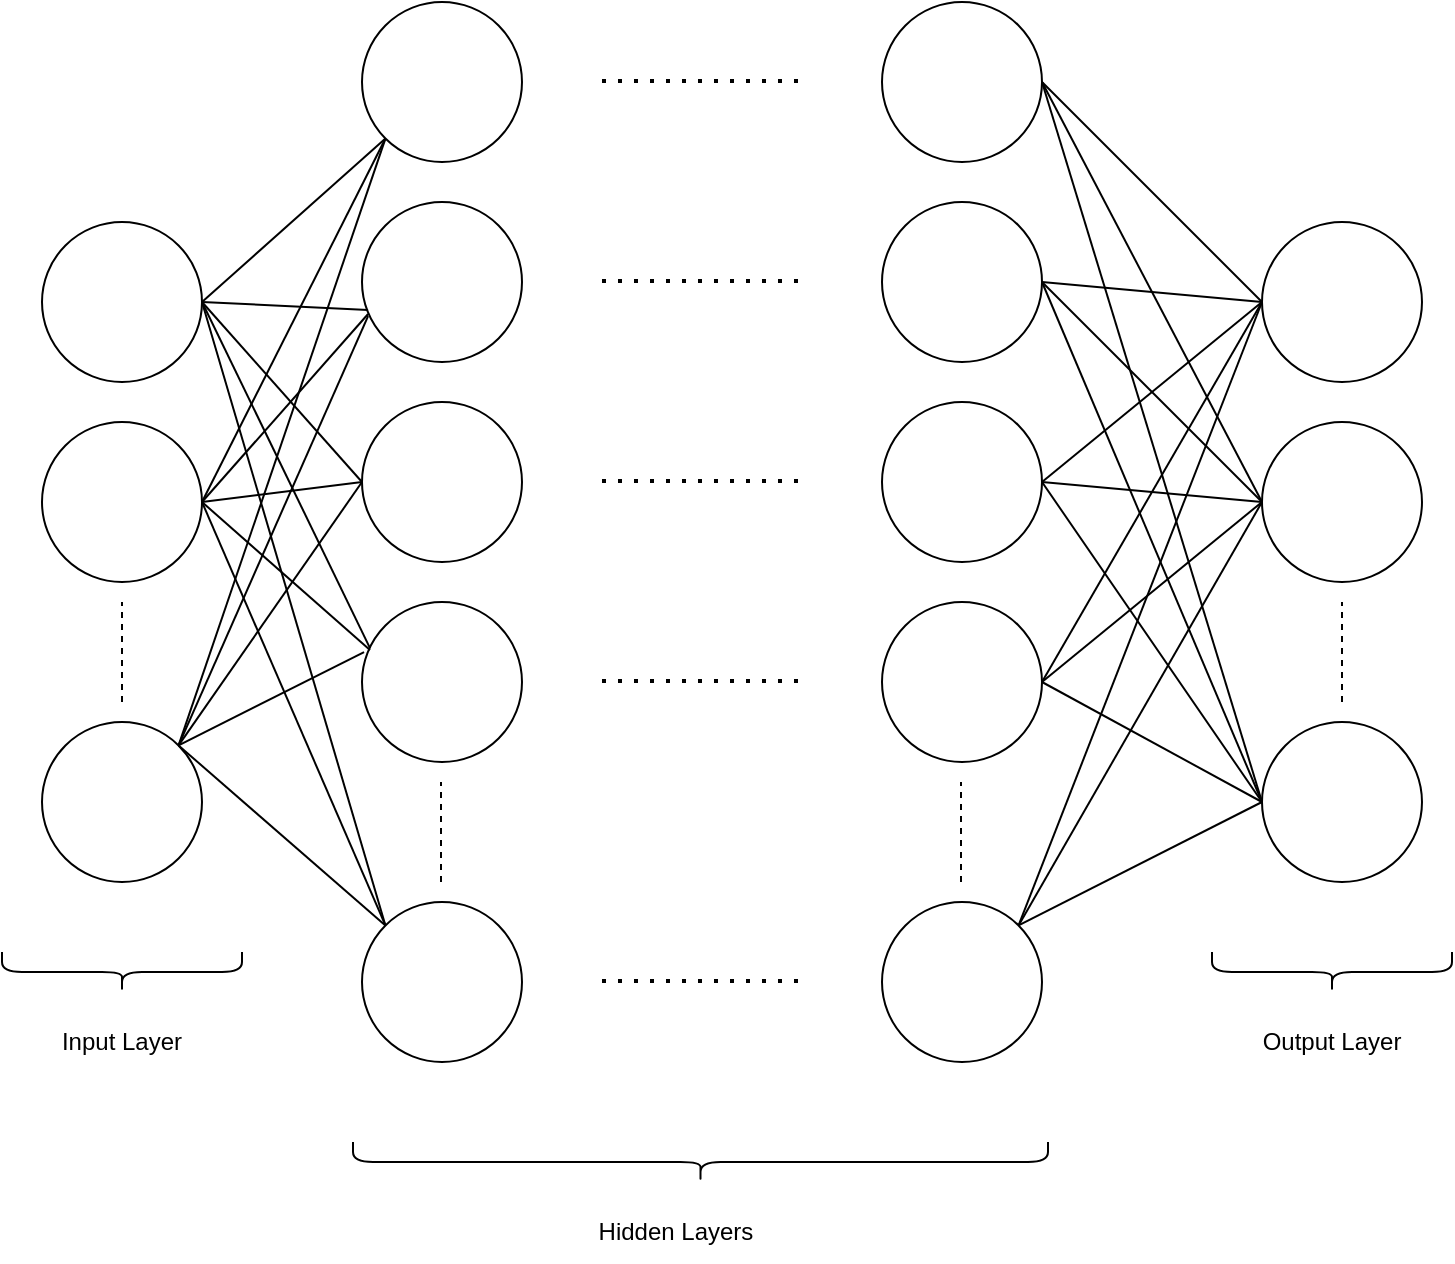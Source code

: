 <mxfile version="21.0.2" type="github">
  <diagram name="Strona-1" id="pCYO-B3yatbEwMQIHyl5">
    <mxGraphModel dx="1394" dy="766" grid="0" gridSize="10" guides="1" tooltips="1" connect="1" arrows="1" fold="1" page="1" pageScale="1" pageWidth="827" pageHeight="1169" math="0" shadow="0">
      <root>
        <mxCell id="0" />
        <mxCell id="1" parent="0" />
        <mxCell id="n4thcdciaZ63eMLzYOiJ-1" value="" style="ellipse;whiteSpace=wrap;html=1;aspect=fixed;" parent="1" vertex="1">
          <mxGeometry x="94" y="267" width="80" height="80" as="geometry" />
        </mxCell>
        <mxCell id="n4thcdciaZ63eMLzYOiJ-2" value="" style="ellipse;whiteSpace=wrap;html=1;aspect=fixed;" parent="1" vertex="1">
          <mxGeometry x="94" y="417" width="80" height="80" as="geometry" />
        </mxCell>
        <mxCell id="n4thcdciaZ63eMLzYOiJ-3" value="" style="endArrow=none;dashed=1;html=1;rounded=0;" parent="1" edge="1">
          <mxGeometry width="50" height="50" relative="1" as="geometry">
            <mxPoint x="134" y="407" as="sourcePoint" />
            <mxPoint x="134" y="357" as="targetPoint" />
          </mxGeometry>
        </mxCell>
        <mxCell id="n4thcdciaZ63eMLzYOiJ-4" value="" style="ellipse;whiteSpace=wrap;html=1;aspect=fixed;" parent="1" vertex="1">
          <mxGeometry x="94" y="167" width="80" height="80" as="geometry" />
        </mxCell>
        <mxCell id="n4thcdciaZ63eMLzYOiJ-5" value="" style="ellipse;whiteSpace=wrap;html=1;aspect=fixed;" parent="1" vertex="1">
          <mxGeometry x="254" y="57" width="80" height="80" as="geometry" />
        </mxCell>
        <mxCell id="n4thcdciaZ63eMLzYOiJ-6" value="" style="ellipse;whiteSpace=wrap;html=1;aspect=fixed;" parent="1" vertex="1">
          <mxGeometry x="254" y="157" width="80" height="80" as="geometry" />
        </mxCell>
        <mxCell id="n4thcdciaZ63eMLzYOiJ-7" value="" style="ellipse;whiteSpace=wrap;html=1;aspect=fixed;" parent="1" vertex="1">
          <mxGeometry x="254" y="257" width="80" height="80" as="geometry" />
        </mxCell>
        <mxCell id="n4thcdciaZ63eMLzYOiJ-8" value="" style="ellipse;whiteSpace=wrap;html=1;aspect=fixed;" parent="1" vertex="1">
          <mxGeometry x="254" y="357" width="80" height="80" as="geometry" />
        </mxCell>
        <mxCell id="n4thcdciaZ63eMLzYOiJ-9" value="" style="endArrow=none;dashed=1;html=1;rounded=0;" parent="1" edge="1">
          <mxGeometry width="50" height="50" relative="1" as="geometry">
            <mxPoint x="293.5" y="497" as="sourcePoint" />
            <mxPoint x="293.5" y="447" as="targetPoint" />
          </mxGeometry>
        </mxCell>
        <mxCell id="n4thcdciaZ63eMLzYOiJ-10" value="" style="ellipse;whiteSpace=wrap;html=1;aspect=fixed;" parent="1" vertex="1">
          <mxGeometry x="254" y="507" width="80" height="80" as="geometry" />
        </mxCell>
        <mxCell id="n4thcdciaZ63eMLzYOiJ-11" value="" style="endArrow=none;html=1;rounded=0;entryX=0;entryY=1;entryDx=0;entryDy=0;exitX=1;exitY=0.5;exitDx=0;exitDy=0;" parent="1" source="n4thcdciaZ63eMLzYOiJ-4" target="n4thcdciaZ63eMLzYOiJ-5" edge="1">
          <mxGeometry width="50" height="50" relative="1" as="geometry">
            <mxPoint x="174" y="257" as="sourcePoint" />
            <mxPoint x="244" y="127" as="targetPoint" />
          </mxGeometry>
        </mxCell>
        <mxCell id="n4thcdciaZ63eMLzYOiJ-12" value="" style="endArrow=none;html=1;rounded=0;entryX=0.038;entryY=0.675;entryDx=0;entryDy=0;exitX=1;exitY=0.5;exitDx=0;exitDy=0;entryPerimeter=0;" parent="1" source="n4thcdciaZ63eMLzYOiJ-4" target="n4thcdciaZ63eMLzYOiJ-6" edge="1">
          <mxGeometry width="50" height="50" relative="1" as="geometry">
            <mxPoint x="182" y="279" as="sourcePoint" />
            <mxPoint x="276" y="135" as="targetPoint" />
          </mxGeometry>
        </mxCell>
        <mxCell id="n4thcdciaZ63eMLzYOiJ-13" value="" style="endArrow=none;html=1;rounded=0;entryX=0;entryY=0.5;entryDx=0;entryDy=0;exitX=1;exitY=0.5;exitDx=0;exitDy=0;" parent="1" source="n4thcdciaZ63eMLzYOiJ-4" target="n4thcdciaZ63eMLzYOiJ-7" edge="1">
          <mxGeometry width="50" height="50" relative="1" as="geometry">
            <mxPoint x="192" y="289" as="sourcePoint" />
            <mxPoint x="286" y="145" as="targetPoint" />
          </mxGeometry>
        </mxCell>
        <mxCell id="n4thcdciaZ63eMLzYOiJ-15" value="" style="endArrow=none;html=1;rounded=0;exitX=1;exitY=0.5;exitDx=0;exitDy=0;entryX=0.05;entryY=0.288;entryDx=0;entryDy=0;entryPerimeter=0;" parent="1" source="n4thcdciaZ63eMLzYOiJ-4" target="n4thcdciaZ63eMLzYOiJ-8" edge="1">
          <mxGeometry width="50" height="50" relative="1" as="geometry">
            <mxPoint x="194" y="307" as="sourcePoint" />
            <mxPoint x="254" y="387" as="targetPoint" />
          </mxGeometry>
        </mxCell>
        <mxCell id="n4thcdciaZ63eMLzYOiJ-16" value="" style="endArrow=none;html=1;rounded=0;exitX=1;exitY=0.5;exitDx=0;exitDy=0;entryX=0;entryY=0;entryDx=0;entryDy=0;" parent="1" source="n4thcdciaZ63eMLzYOiJ-4" target="n4thcdciaZ63eMLzYOiJ-10" edge="1">
          <mxGeometry width="50" height="50" relative="1" as="geometry">
            <mxPoint x="204" y="317" as="sourcePoint" />
            <mxPoint x="280" y="509" as="targetPoint" />
          </mxGeometry>
        </mxCell>
        <mxCell id="n4thcdciaZ63eMLzYOiJ-17" value="" style="endArrow=none;html=1;rounded=0;entryX=0;entryY=1;entryDx=0;entryDy=0;exitX=1;exitY=0.5;exitDx=0;exitDy=0;" parent="1" source="n4thcdciaZ63eMLzYOiJ-1" target="n4thcdciaZ63eMLzYOiJ-5" edge="1">
          <mxGeometry width="50" height="50" relative="1" as="geometry">
            <mxPoint x="194" y="307" as="sourcePoint" />
            <mxPoint x="276" y="135" as="targetPoint" />
          </mxGeometry>
        </mxCell>
        <mxCell id="n4thcdciaZ63eMLzYOiJ-18" value="" style="endArrow=none;html=1;rounded=0;exitX=1;exitY=0.5;exitDx=0;exitDy=0;entryX=0.038;entryY=0.7;entryDx=0;entryDy=0;entryPerimeter=0;" parent="1" source="n4thcdciaZ63eMLzYOiJ-1" target="n4thcdciaZ63eMLzYOiJ-6" edge="1">
          <mxGeometry width="50" height="50" relative="1" as="geometry">
            <mxPoint x="204" y="317" as="sourcePoint" />
            <mxPoint x="254" y="237" as="targetPoint" />
          </mxGeometry>
        </mxCell>
        <mxCell id="n4thcdciaZ63eMLzYOiJ-21" value="" style="endArrow=none;dashed=1;html=1;dashPattern=1 3;strokeWidth=2;rounded=0;" parent="1" edge="1">
          <mxGeometry width="50" height="50" relative="1" as="geometry">
            <mxPoint x="374" y="96.5" as="sourcePoint" />
            <mxPoint x="474" y="96.5" as="targetPoint" />
          </mxGeometry>
        </mxCell>
        <mxCell id="n4thcdciaZ63eMLzYOiJ-23" value="" style="endArrow=none;dashed=1;html=1;dashPattern=1 3;strokeWidth=2;rounded=0;" parent="1" edge="1">
          <mxGeometry width="50" height="50" relative="1" as="geometry">
            <mxPoint x="374" y="196.5" as="sourcePoint" />
            <mxPoint x="474" y="196.5" as="targetPoint" />
          </mxGeometry>
        </mxCell>
        <mxCell id="n4thcdciaZ63eMLzYOiJ-24" value="" style="endArrow=none;dashed=1;html=1;dashPattern=1 3;strokeWidth=2;rounded=0;" parent="1" edge="1">
          <mxGeometry width="50" height="50" relative="1" as="geometry">
            <mxPoint x="374" y="296.5" as="sourcePoint" />
            <mxPoint x="474" y="296.5" as="targetPoint" />
          </mxGeometry>
        </mxCell>
        <mxCell id="n4thcdciaZ63eMLzYOiJ-25" value="" style="endArrow=none;dashed=1;html=1;dashPattern=1 3;strokeWidth=2;rounded=0;" parent="1" edge="1">
          <mxGeometry width="50" height="50" relative="1" as="geometry">
            <mxPoint x="374" y="396.5" as="sourcePoint" />
            <mxPoint x="474" y="396.5" as="targetPoint" />
          </mxGeometry>
        </mxCell>
        <mxCell id="n4thcdciaZ63eMLzYOiJ-26" value="" style="endArrow=none;dashed=1;html=1;dashPattern=1 3;strokeWidth=2;rounded=0;" parent="1" edge="1">
          <mxGeometry width="50" height="50" relative="1" as="geometry">
            <mxPoint x="374" y="546.5" as="sourcePoint" />
            <mxPoint x="474" y="546.5" as="targetPoint" />
          </mxGeometry>
        </mxCell>
        <mxCell id="n4thcdciaZ63eMLzYOiJ-27" value="" style="ellipse;whiteSpace=wrap;html=1;aspect=fixed;" parent="1" vertex="1">
          <mxGeometry x="514" y="57" width="80" height="80" as="geometry" />
        </mxCell>
        <mxCell id="n4thcdciaZ63eMLzYOiJ-28" value="" style="ellipse;whiteSpace=wrap;html=1;aspect=fixed;" parent="1" vertex="1">
          <mxGeometry x="514" y="157" width="80" height="80" as="geometry" />
        </mxCell>
        <mxCell id="n4thcdciaZ63eMLzYOiJ-29" value="" style="ellipse;whiteSpace=wrap;html=1;aspect=fixed;" parent="1" vertex="1">
          <mxGeometry x="514" y="257" width="80" height="80" as="geometry" />
        </mxCell>
        <mxCell id="n4thcdciaZ63eMLzYOiJ-30" value="" style="ellipse;whiteSpace=wrap;html=1;aspect=fixed;" parent="1" vertex="1">
          <mxGeometry x="514" y="357" width="80" height="80" as="geometry" />
        </mxCell>
        <mxCell id="n4thcdciaZ63eMLzYOiJ-31" value="" style="endArrow=none;dashed=1;html=1;rounded=0;" parent="1" edge="1">
          <mxGeometry width="50" height="50" relative="1" as="geometry">
            <mxPoint x="553.5" y="497" as="sourcePoint" />
            <mxPoint x="553.5" y="447" as="targetPoint" />
          </mxGeometry>
        </mxCell>
        <mxCell id="n4thcdciaZ63eMLzYOiJ-32" value="" style="ellipse;whiteSpace=wrap;html=1;aspect=fixed;" parent="1" vertex="1">
          <mxGeometry x="514" y="507" width="80" height="80" as="geometry" />
        </mxCell>
        <mxCell id="n4thcdciaZ63eMLzYOiJ-33" value="" style="ellipse;whiteSpace=wrap;html=1;aspect=fixed;" parent="1" vertex="1">
          <mxGeometry x="704" y="267" width="80" height="80" as="geometry" />
        </mxCell>
        <mxCell id="n4thcdciaZ63eMLzYOiJ-34" value="" style="ellipse;whiteSpace=wrap;html=1;aspect=fixed;" parent="1" vertex="1">
          <mxGeometry x="704" y="417" width="80" height="80" as="geometry" />
        </mxCell>
        <mxCell id="n4thcdciaZ63eMLzYOiJ-35" value="" style="endArrow=none;dashed=1;html=1;rounded=0;" parent="1" edge="1">
          <mxGeometry width="50" height="50" relative="1" as="geometry">
            <mxPoint x="744" y="407" as="sourcePoint" />
            <mxPoint x="744" y="357" as="targetPoint" />
          </mxGeometry>
        </mxCell>
        <mxCell id="n4thcdciaZ63eMLzYOiJ-36" value="" style="ellipse;whiteSpace=wrap;html=1;aspect=fixed;" parent="1" vertex="1">
          <mxGeometry x="704" y="167" width="80" height="80" as="geometry" />
        </mxCell>
        <mxCell id="n4thcdciaZ63eMLzYOiJ-37" value="" style="endArrow=none;html=1;rounded=0;entryX=0;entryY=0.5;entryDx=0;entryDy=0;exitX=1;exitY=0.5;exitDx=0;exitDy=0;" parent="1" source="n4thcdciaZ63eMLzYOiJ-1" target="n4thcdciaZ63eMLzYOiJ-7" edge="1">
          <mxGeometry width="50" height="50" relative="1" as="geometry">
            <mxPoint x="454" y="437" as="sourcePoint" />
            <mxPoint x="504" y="387" as="targetPoint" />
          </mxGeometry>
        </mxCell>
        <mxCell id="n4thcdciaZ63eMLzYOiJ-38" value="" style="endArrow=none;html=1;rounded=0;exitX=1;exitY=0.5;exitDx=0;exitDy=0;entryX=0.05;entryY=0.3;entryDx=0;entryDy=0;entryPerimeter=0;" parent="1" source="n4thcdciaZ63eMLzYOiJ-1" target="n4thcdciaZ63eMLzYOiJ-8" edge="1">
          <mxGeometry width="50" height="50" relative="1" as="geometry">
            <mxPoint x="454" y="437" as="sourcePoint" />
            <mxPoint x="224" y="387" as="targetPoint" />
          </mxGeometry>
        </mxCell>
        <mxCell id="n4thcdciaZ63eMLzYOiJ-39" value="" style="endArrow=none;html=1;rounded=0;entryX=0;entryY=0;entryDx=0;entryDy=0;" parent="1" target="n4thcdciaZ63eMLzYOiJ-10" edge="1">
          <mxGeometry width="50" height="50" relative="1" as="geometry">
            <mxPoint x="174" y="307" as="sourcePoint" />
            <mxPoint x="264" y="517" as="targetPoint" />
          </mxGeometry>
        </mxCell>
        <mxCell id="n4thcdciaZ63eMLzYOiJ-40" value="" style="endArrow=none;html=1;rounded=0;entryX=0;entryY=0.5;entryDx=0;entryDy=0;exitX=1;exitY=0.5;exitDx=0;exitDy=0;" parent="1" source="n4thcdciaZ63eMLzYOiJ-27" target="n4thcdciaZ63eMLzYOiJ-36" edge="1">
          <mxGeometry width="50" height="50" relative="1" as="geometry">
            <mxPoint x="454" y="437" as="sourcePoint" />
            <mxPoint x="504" y="387" as="targetPoint" />
          </mxGeometry>
        </mxCell>
        <mxCell id="n4thcdciaZ63eMLzYOiJ-41" value="" style="endArrow=none;html=1;rounded=0;entryX=0;entryY=0.5;entryDx=0;entryDy=0;exitX=1;exitY=0.5;exitDx=0;exitDy=0;" parent="1" source="n4thcdciaZ63eMLzYOiJ-28" target="n4thcdciaZ63eMLzYOiJ-36" edge="1">
          <mxGeometry width="50" height="50" relative="1" as="geometry">
            <mxPoint x="464" y="447" as="sourcePoint" />
            <mxPoint x="514" y="397" as="targetPoint" />
          </mxGeometry>
        </mxCell>
        <mxCell id="n4thcdciaZ63eMLzYOiJ-42" value="" style="endArrow=none;html=1;rounded=0;exitX=1;exitY=0.5;exitDx=0;exitDy=0;" parent="1" source="n4thcdciaZ63eMLzYOiJ-29" edge="1">
          <mxGeometry width="50" height="50" relative="1" as="geometry">
            <mxPoint x="474" y="457" as="sourcePoint" />
            <mxPoint x="704" y="207" as="targetPoint" />
          </mxGeometry>
        </mxCell>
        <mxCell id="n4thcdciaZ63eMLzYOiJ-43" value="" style="endArrow=none;html=1;rounded=0;exitX=1;exitY=0.5;exitDx=0;exitDy=0;" parent="1" source="n4thcdciaZ63eMLzYOiJ-30" edge="1">
          <mxGeometry width="50" height="50" relative="1" as="geometry">
            <mxPoint x="484" y="467" as="sourcePoint" />
            <mxPoint x="704" y="207" as="targetPoint" />
          </mxGeometry>
        </mxCell>
        <mxCell id="n4thcdciaZ63eMLzYOiJ-44" value="" style="endArrow=none;html=1;rounded=0;entryX=0;entryY=0.5;entryDx=0;entryDy=0;exitX=1;exitY=0.5;exitDx=0;exitDy=0;" parent="1" source="n4thcdciaZ63eMLzYOiJ-27" target="n4thcdciaZ63eMLzYOiJ-33" edge="1">
          <mxGeometry width="50" height="50" relative="1" as="geometry">
            <mxPoint x="494" y="477" as="sourcePoint" />
            <mxPoint x="544" y="427" as="targetPoint" />
          </mxGeometry>
        </mxCell>
        <mxCell id="n4thcdciaZ63eMLzYOiJ-45" value="" style="endArrow=none;html=1;rounded=0;entryX=0;entryY=0.5;entryDx=0;entryDy=0;exitX=1;exitY=0.5;exitDx=0;exitDy=0;" parent="1" source="n4thcdciaZ63eMLzYOiJ-28" target="n4thcdciaZ63eMLzYOiJ-33" edge="1">
          <mxGeometry width="50" height="50" relative="1" as="geometry">
            <mxPoint x="504" y="487" as="sourcePoint" />
            <mxPoint x="554" y="437" as="targetPoint" />
          </mxGeometry>
        </mxCell>
        <mxCell id="n4thcdciaZ63eMLzYOiJ-46" value="" style="endArrow=none;html=1;rounded=0;exitX=1;exitY=0.5;exitDx=0;exitDy=0;" parent="1" source="n4thcdciaZ63eMLzYOiJ-29" edge="1">
          <mxGeometry width="50" height="50" relative="1" as="geometry">
            <mxPoint x="514" y="497" as="sourcePoint" />
            <mxPoint x="704" y="307" as="targetPoint" />
          </mxGeometry>
        </mxCell>
        <mxCell id="n4thcdciaZ63eMLzYOiJ-47" value="" style="endArrow=none;html=1;rounded=0;" parent="1" edge="1">
          <mxGeometry width="50" height="50" relative="1" as="geometry">
            <mxPoint x="594" y="397" as="sourcePoint" />
            <mxPoint x="704" y="307" as="targetPoint" />
          </mxGeometry>
        </mxCell>
        <mxCell id="n4thcdciaZ63eMLzYOiJ-48" value="" style="endArrow=none;html=1;rounded=0;entryX=0;entryY=0.5;entryDx=0;entryDy=0;exitX=1;exitY=0.5;exitDx=0;exitDy=0;" parent="1" source="n4thcdciaZ63eMLzYOiJ-27" target="n4thcdciaZ63eMLzYOiJ-34" edge="1">
          <mxGeometry width="50" height="50" relative="1" as="geometry">
            <mxPoint x="594" y="107" as="sourcePoint" />
            <mxPoint x="584" y="467" as="targetPoint" />
          </mxGeometry>
        </mxCell>
        <mxCell id="n4thcdciaZ63eMLzYOiJ-49" value="" style="endArrow=none;html=1;rounded=0;exitX=1;exitY=0.5;exitDx=0;exitDy=0;" parent="1" source="n4thcdciaZ63eMLzYOiJ-28" edge="1">
          <mxGeometry width="50" height="50" relative="1" as="geometry">
            <mxPoint x="544" y="527" as="sourcePoint" />
            <mxPoint x="704" y="457" as="targetPoint" />
          </mxGeometry>
        </mxCell>
        <mxCell id="n4thcdciaZ63eMLzYOiJ-50" value="" style="endArrow=none;html=1;rounded=0;exitX=1;exitY=0.5;exitDx=0;exitDy=0;" parent="1" source="n4thcdciaZ63eMLzYOiJ-29" edge="1">
          <mxGeometry width="50" height="50" relative="1" as="geometry">
            <mxPoint x="554" y="537" as="sourcePoint" />
            <mxPoint x="704" y="457" as="targetPoint" />
          </mxGeometry>
        </mxCell>
        <mxCell id="n4thcdciaZ63eMLzYOiJ-51" value="" style="endArrow=none;html=1;rounded=0;" parent="1" edge="1">
          <mxGeometry width="50" height="50" relative="1" as="geometry">
            <mxPoint x="594" y="397" as="sourcePoint" />
            <mxPoint x="704" y="457" as="targetPoint" />
          </mxGeometry>
        </mxCell>
        <mxCell id="n4thcdciaZ63eMLzYOiJ-52" value="" style="endArrow=none;html=1;rounded=0;exitX=1;exitY=0;exitDx=0;exitDy=0;" parent="1" source="n4thcdciaZ63eMLzYOiJ-32" edge="1">
          <mxGeometry width="50" height="50" relative="1" as="geometry">
            <mxPoint x="574" y="557" as="sourcePoint" />
            <mxPoint x="704" y="457" as="targetPoint" />
          </mxGeometry>
        </mxCell>
        <mxCell id="n4thcdciaZ63eMLzYOiJ-53" value="" style="endArrow=none;html=1;rounded=0;exitX=1;exitY=0;exitDx=0;exitDy=0;" parent="1" source="n4thcdciaZ63eMLzYOiJ-32" edge="1">
          <mxGeometry width="50" height="50" relative="1" as="geometry">
            <mxPoint x="584" y="567" as="sourcePoint" />
            <mxPoint x="704" y="307" as="targetPoint" />
          </mxGeometry>
        </mxCell>
        <mxCell id="n4thcdciaZ63eMLzYOiJ-56" value="" style="endArrow=none;html=1;rounded=0;entryX=0;entryY=0.5;entryDx=0;entryDy=0;exitX=1;exitY=0;exitDx=0;exitDy=0;" parent="1" source="n4thcdciaZ63eMLzYOiJ-32" target="n4thcdciaZ63eMLzYOiJ-36" edge="1">
          <mxGeometry width="50" height="50" relative="1" as="geometry">
            <mxPoint x="594" y="577" as="sourcePoint" />
            <mxPoint x="644" y="527" as="targetPoint" />
          </mxGeometry>
        </mxCell>
        <mxCell id="n4thcdciaZ63eMLzYOiJ-57" value="" style="endArrow=none;html=1;rounded=0;entryX=1;entryY=0;entryDx=0;entryDy=0;exitX=0;exitY=1;exitDx=0;exitDy=0;" parent="1" source="n4thcdciaZ63eMLzYOiJ-5" target="n4thcdciaZ63eMLzYOiJ-2" edge="1">
          <mxGeometry width="50" height="50" relative="1" as="geometry">
            <mxPoint x="604" y="587" as="sourcePoint" />
            <mxPoint x="654" y="537" as="targetPoint" />
          </mxGeometry>
        </mxCell>
        <mxCell id="n4thcdciaZ63eMLzYOiJ-58" value="" style="endArrow=none;html=1;rounded=0;exitX=1;exitY=0;exitDx=0;exitDy=0;entryX=0.038;entryY=0.713;entryDx=0;entryDy=0;entryPerimeter=0;" parent="1" source="n4thcdciaZ63eMLzYOiJ-2" target="n4thcdciaZ63eMLzYOiJ-6" edge="1">
          <mxGeometry width="50" height="50" relative="1" as="geometry">
            <mxPoint x="614" y="597" as="sourcePoint" />
            <mxPoint x="664" y="547" as="targetPoint" />
          </mxGeometry>
        </mxCell>
        <mxCell id="n4thcdciaZ63eMLzYOiJ-59" value="" style="endArrow=none;html=1;rounded=0;exitX=1;exitY=0;exitDx=0;exitDy=0;entryX=0;entryY=0.5;entryDx=0;entryDy=0;" parent="1" source="n4thcdciaZ63eMLzYOiJ-2" target="n4thcdciaZ63eMLzYOiJ-7" edge="1">
          <mxGeometry width="50" height="50" relative="1" as="geometry">
            <mxPoint x="624" y="607" as="sourcePoint" />
            <mxPoint x="674" y="557" as="targetPoint" />
          </mxGeometry>
        </mxCell>
        <mxCell id="n4thcdciaZ63eMLzYOiJ-60" value="" style="endArrow=none;html=1;rounded=0;exitX=1;exitY=0;exitDx=0;exitDy=0;entryX=0.013;entryY=0.313;entryDx=0;entryDy=0;entryPerimeter=0;" parent="1" source="n4thcdciaZ63eMLzYOiJ-2" target="n4thcdciaZ63eMLzYOiJ-8" edge="1">
          <mxGeometry width="50" height="50" relative="1" as="geometry">
            <mxPoint x="634" y="617" as="sourcePoint" />
            <mxPoint x="254" y="377" as="targetPoint" />
          </mxGeometry>
        </mxCell>
        <mxCell id="n4thcdciaZ63eMLzYOiJ-61" value="" style="endArrow=none;html=1;rounded=0;exitX=1;exitY=0;exitDx=0;exitDy=0;entryX=0;entryY=0;entryDx=0;entryDy=0;" parent="1" source="n4thcdciaZ63eMLzYOiJ-2" target="n4thcdciaZ63eMLzYOiJ-10" edge="1">
          <mxGeometry width="50" height="50" relative="1" as="geometry">
            <mxPoint x="644" y="627" as="sourcePoint" />
            <mxPoint x="694" y="577" as="targetPoint" />
          </mxGeometry>
        </mxCell>
        <mxCell id="n4thcdciaZ63eMLzYOiJ-74" value="" style="shape=curlyBracket;whiteSpace=wrap;html=1;rounded=1;flipH=1;labelPosition=right;verticalLabelPosition=middle;align=left;verticalAlign=middle;rotation=90;" parent="1" vertex="1">
          <mxGeometry x="124" y="482" width="20" height="120" as="geometry" />
        </mxCell>
        <mxCell id="n4thcdciaZ63eMLzYOiJ-75" value="" style="shape=curlyBracket;whiteSpace=wrap;html=1;rounded=1;flipH=1;labelPosition=right;verticalLabelPosition=middle;align=left;verticalAlign=middle;rotation=90;" parent="1" vertex="1">
          <mxGeometry x="413.25" y="463.25" width="20" height="347.5" as="geometry" />
        </mxCell>
        <mxCell id="n4thcdciaZ63eMLzYOiJ-76" value="" style="shape=curlyBracket;whiteSpace=wrap;html=1;rounded=1;flipH=1;labelPosition=right;verticalLabelPosition=middle;align=left;verticalAlign=middle;rotation=90;" parent="1" vertex="1">
          <mxGeometry x="729" y="482" width="20" height="120" as="geometry" />
        </mxCell>
        <mxCell id="n4thcdciaZ63eMLzYOiJ-77" value="Input Layer" style="text;html=1;strokeColor=none;fillColor=none;align=center;verticalAlign=middle;whiteSpace=wrap;rounded=0;" parent="1" vertex="1">
          <mxGeometry x="89" y="562" width="90" height="30" as="geometry" />
        </mxCell>
        <mxCell id="n4thcdciaZ63eMLzYOiJ-78" value="Output Layer" style="text;html=1;strokeColor=none;fillColor=none;align=center;verticalAlign=middle;whiteSpace=wrap;rounded=0;" parent="1" vertex="1">
          <mxGeometry x="694" y="562" width="90" height="30" as="geometry" />
        </mxCell>
        <mxCell id="n4thcdciaZ63eMLzYOiJ-79" value="Hidden Layers" style="text;html=1;strokeColor=none;fillColor=none;align=center;verticalAlign=middle;whiteSpace=wrap;rounded=0;" parent="1" vertex="1">
          <mxGeometry x="366" y="657" width="90" height="30" as="geometry" />
        </mxCell>
      </root>
    </mxGraphModel>
  </diagram>
</mxfile>
